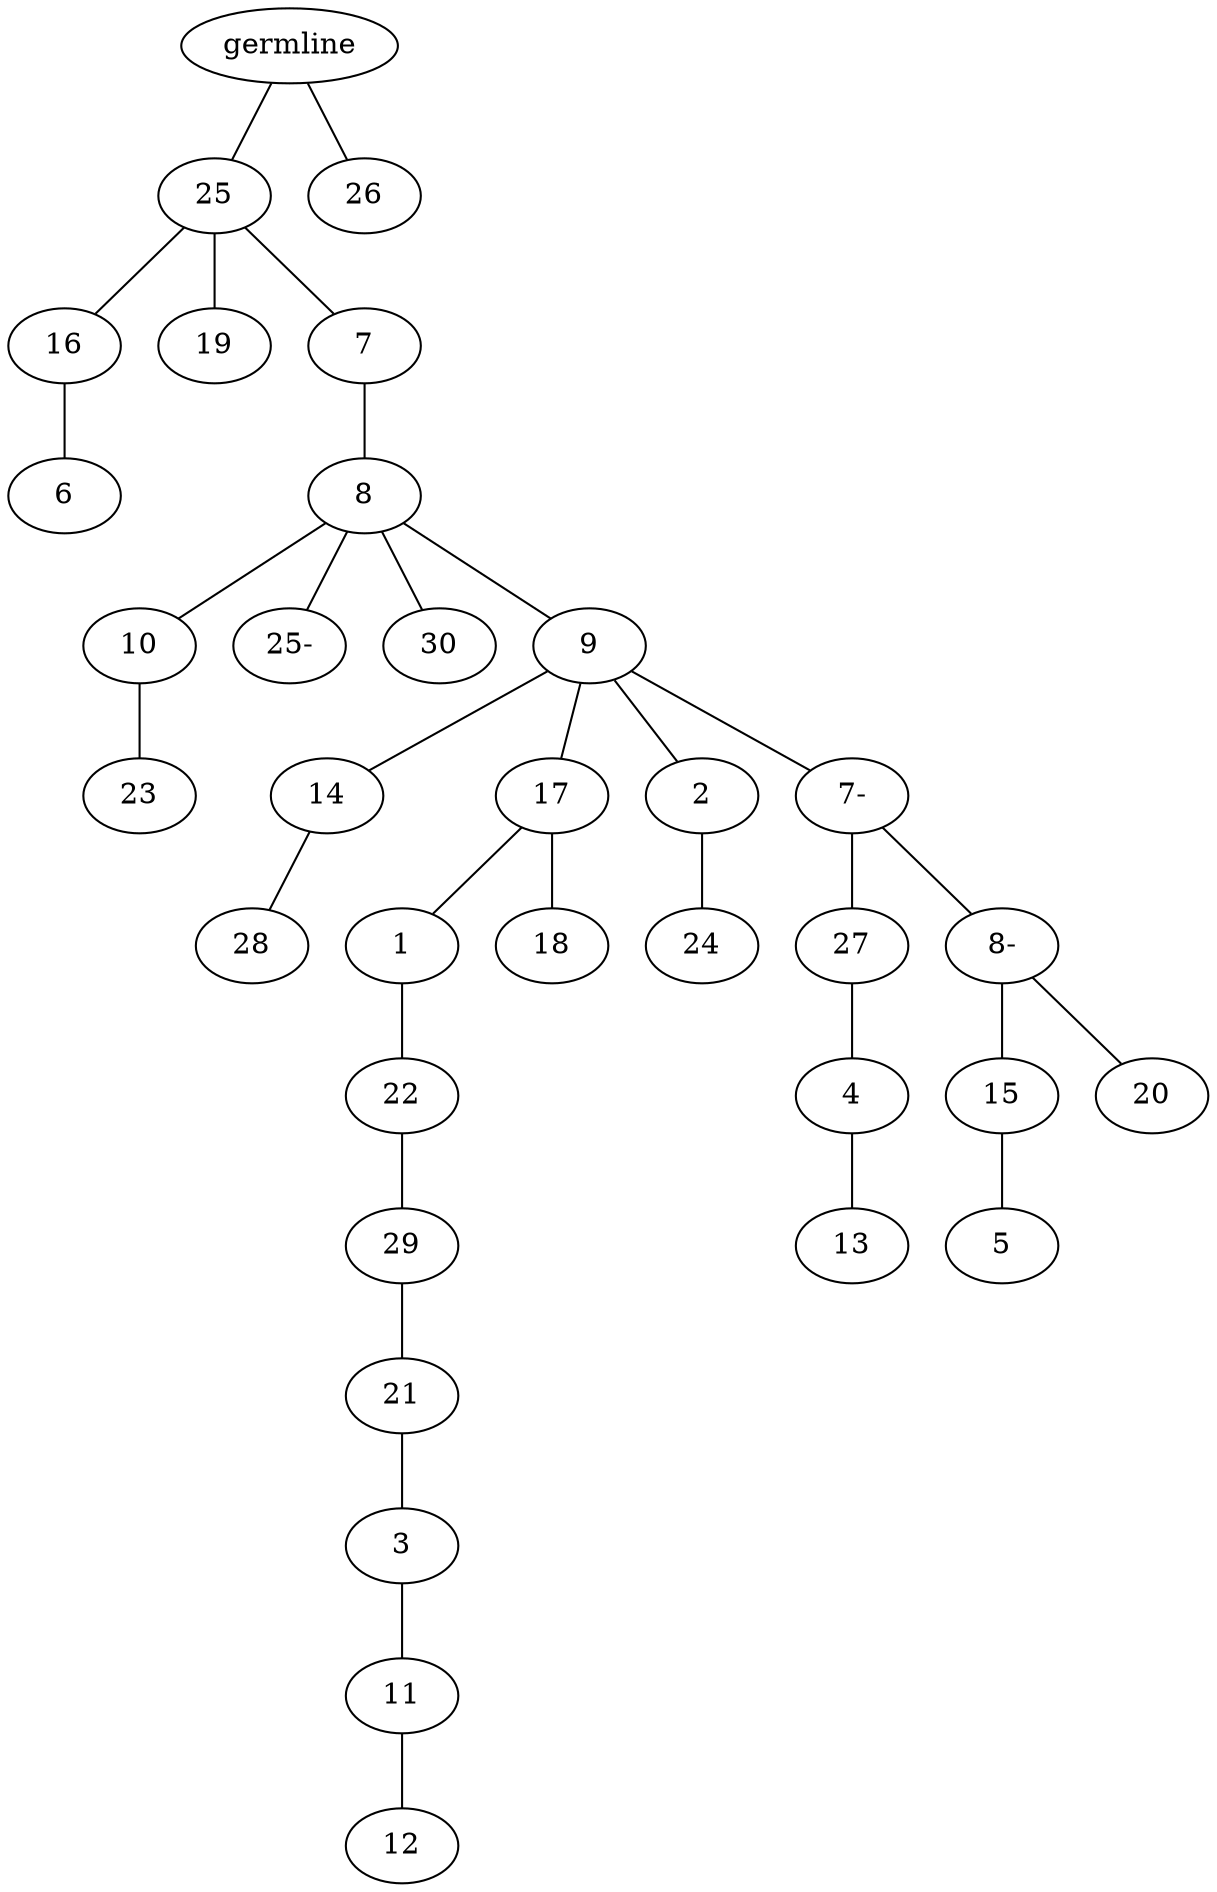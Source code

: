graph tree {
    "140300069235968" [label="germline"];
    "140300069349360" [label="25"];
    "140300069349552" [label="16"];
    "140300069180560" [label="6"];
    "140300069180800" [label="19"];
    "140300069180512" [label="7"];
    "140300069180032" [label="8"];
    "140300069180704" [label="10"];
    "140300069181280" [label="23"];
    "140300069181808" [label="25-"];
    "140300069180752" [label="30"];
    "140300069181568" [label="9"];
    "140300069262384" [label="14"];
    "140300069262624" [label="28"];
    "140300069181424" [label="17"];
    "140300069181952" [label="1"];
    "140300069182432" [label="22"];
    "140300069182720" [label="29"];
    "140300069183008" [label="21"];
    "140300069183296" [label="3"];
    "140300069183392" [label="11"];
    "140300069261760" [label="12"];
    "140300069182960" [label="18"];
    "140300069263296" [label="2"];
    "140300069262912" [label="24"];
    "140300069181712" [label="7-"];
    "140300069182144" [label="27"];
    "140300069183344" [label="4"];
    "140300069261568" [label="13"];
    "140300069182192" [label="8-"];
    "140300069262576" [label="15"];
    "140300069262336" [label="5"];
    "140300069262864" [label="20"];
    "140300069347728" [label="26"];
    "140300069235968" -- "140300069349360";
    "140300069235968" -- "140300069347728";
    "140300069349360" -- "140300069349552";
    "140300069349360" -- "140300069180800";
    "140300069349360" -- "140300069180512";
    "140300069349552" -- "140300069180560";
    "140300069180512" -- "140300069180032";
    "140300069180032" -- "140300069180704";
    "140300069180032" -- "140300069181808";
    "140300069180032" -- "140300069180752";
    "140300069180032" -- "140300069181568";
    "140300069180704" -- "140300069181280";
    "140300069181568" -- "140300069262384";
    "140300069181568" -- "140300069181424";
    "140300069181568" -- "140300069263296";
    "140300069181568" -- "140300069181712";
    "140300069262384" -- "140300069262624";
    "140300069181424" -- "140300069181952";
    "140300069181424" -- "140300069182960";
    "140300069181952" -- "140300069182432";
    "140300069182432" -- "140300069182720";
    "140300069182720" -- "140300069183008";
    "140300069183008" -- "140300069183296";
    "140300069183296" -- "140300069183392";
    "140300069183392" -- "140300069261760";
    "140300069263296" -- "140300069262912";
    "140300069181712" -- "140300069182144";
    "140300069181712" -- "140300069182192";
    "140300069182144" -- "140300069183344";
    "140300069183344" -- "140300069261568";
    "140300069182192" -- "140300069262576";
    "140300069182192" -- "140300069262864";
    "140300069262576" -- "140300069262336";
}
